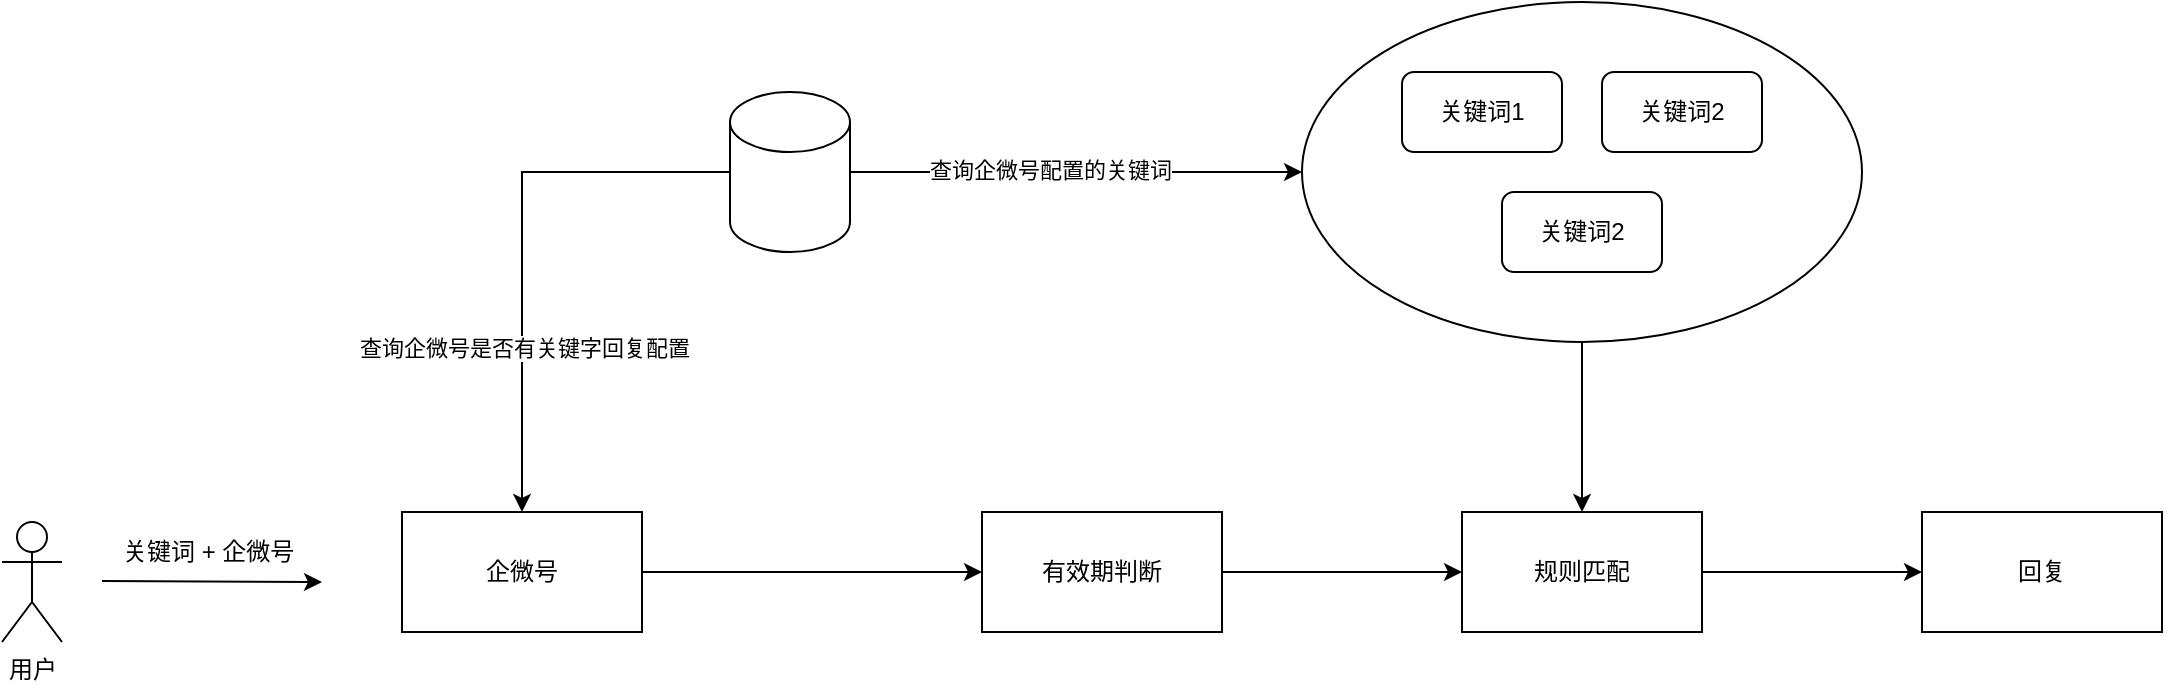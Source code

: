 <mxfile version="13.8.8" type="github">
  <diagram id="JH-I-7RGB3wSWRfC5hcS" name="Page-1">
    <mxGraphModel dx="1008" dy="1591" grid="1" gridSize="10" guides="1" tooltips="1" connect="1" arrows="1" fold="1" page="1" pageScale="1" pageWidth="827" pageHeight="1169" math="0" shadow="0">
      <root>
        <mxCell id="0" />
        <mxCell id="1" parent="0" />
        <mxCell id="_y5ytE5uwPRHJYw2xF_R-2" value="用户" style="shape=umlActor;verticalLabelPosition=bottom;verticalAlign=top;html=1;outlineConnect=0;" vertex="1" parent="1">
          <mxGeometry x="50" y="135" width="30" height="60" as="geometry" />
        </mxCell>
        <mxCell id="_y5ytE5uwPRHJYw2xF_R-3" value="" style="endArrow=classic;html=1;" edge="1" parent="1">
          <mxGeometry width="50" height="50" relative="1" as="geometry">
            <mxPoint x="100" y="164.5" as="sourcePoint" />
            <mxPoint x="210" y="165" as="targetPoint" />
          </mxGeometry>
        </mxCell>
        <mxCell id="_y5ytE5uwPRHJYw2xF_R-4" value="关键词 + 企微号&amp;nbsp;" style="text;html=1;strokeColor=none;fillColor=none;align=center;verticalAlign=middle;whiteSpace=wrap;rounded=0;" vertex="1" parent="1">
          <mxGeometry x="90" y="135" width="130" height="30" as="geometry" />
        </mxCell>
        <mxCell id="_y5ytE5uwPRHJYw2xF_R-14" style="edgeStyle=orthogonalEdgeStyle;rounded=0;orthogonalLoop=1;jettySize=auto;html=1;entryX=0;entryY=0.5;entryDx=0;entryDy=0;" edge="1" parent="1" source="_y5ytE5uwPRHJYw2xF_R-9" target="_y5ytE5uwPRHJYw2xF_R-13">
          <mxGeometry relative="1" as="geometry" />
        </mxCell>
        <mxCell id="_y5ytE5uwPRHJYw2xF_R-9" value="企微号" style="rounded=0;whiteSpace=wrap;html=1;" vertex="1" parent="1">
          <mxGeometry x="250" y="130" width="120" height="60" as="geometry" />
        </mxCell>
        <mxCell id="_y5ytE5uwPRHJYw2xF_R-11" style="edgeStyle=orthogonalEdgeStyle;rounded=0;orthogonalLoop=1;jettySize=auto;html=1;entryX=0.5;entryY=0;entryDx=0;entryDy=0;" edge="1" parent="1" source="_y5ytE5uwPRHJYw2xF_R-10" target="_y5ytE5uwPRHJYw2xF_R-9">
          <mxGeometry relative="1" as="geometry" />
        </mxCell>
        <mxCell id="_y5ytE5uwPRHJYw2xF_R-12" value="查询企微号是否有关键字回复配置" style="edgeLabel;html=1;align=center;verticalAlign=middle;resizable=0;points=[];" vertex="1" connectable="0" parent="_y5ytE5uwPRHJYw2xF_R-11">
          <mxGeometry x="0.402" y="1" relative="1" as="geometry">
            <mxPoint as="offset" />
          </mxGeometry>
        </mxCell>
        <mxCell id="_y5ytE5uwPRHJYw2xF_R-18" style="edgeStyle=orthogonalEdgeStyle;rounded=0;orthogonalLoop=1;jettySize=auto;html=1;" edge="1" parent="1" source="_y5ytE5uwPRHJYw2xF_R-10" target="_y5ytE5uwPRHJYw2xF_R-17">
          <mxGeometry relative="1" as="geometry" />
        </mxCell>
        <mxCell id="_y5ytE5uwPRHJYw2xF_R-19" value="查询企微号配置的关键词" style="edgeLabel;html=1;align=center;verticalAlign=middle;resizable=0;points=[];" vertex="1" connectable="0" parent="_y5ytE5uwPRHJYw2xF_R-18">
          <mxGeometry x="-0.118" y="1" relative="1" as="geometry">
            <mxPoint as="offset" />
          </mxGeometry>
        </mxCell>
        <mxCell id="_y5ytE5uwPRHJYw2xF_R-10" value="" style="shape=cylinder3;whiteSpace=wrap;html=1;boundedLbl=1;backgroundOutline=1;size=15;" vertex="1" parent="1">
          <mxGeometry x="414" y="-80" width="60" height="80" as="geometry" />
        </mxCell>
        <mxCell id="_y5ytE5uwPRHJYw2xF_R-16" style="edgeStyle=orthogonalEdgeStyle;rounded=0;orthogonalLoop=1;jettySize=auto;html=1;entryX=0;entryY=0.5;entryDx=0;entryDy=0;" edge="1" parent="1" source="_y5ytE5uwPRHJYw2xF_R-13" target="_y5ytE5uwPRHJYw2xF_R-15">
          <mxGeometry relative="1" as="geometry" />
        </mxCell>
        <mxCell id="_y5ytE5uwPRHJYw2xF_R-13" value="有效期判断" style="rounded=0;whiteSpace=wrap;html=1;" vertex="1" parent="1">
          <mxGeometry x="540" y="130" width="120" height="60" as="geometry" />
        </mxCell>
        <mxCell id="_y5ytE5uwPRHJYw2xF_R-25" style="edgeStyle=orthogonalEdgeStyle;rounded=0;orthogonalLoop=1;jettySize=auto;html=1;entryX=0;entryY=0.5;entryDx=0;entryDy=0;" edge="1" parent="1" source="_y5ytE5uwPRHJYw2xF_R-15" target="_y5ytE5uwPRHJYw2xF_R-24">
          <mxGeometry relative="1" as="geometry" />
        </mxCell>
        <mxCell id="_y5ytE5uwPRHJYw2xF_R-15" value="规则匹配" style="rounded=0;whiteSpace=wrap;html=1;" vertex="1" parent="1">
          <mxGeometry x="780" y="130" width="120" height="60" as="geometry" />
        </mxCell>
        <mxCell id="_y5ytE5uwPRHJYw2xF_R-23" style="edgeStyle=orthogonalEdgeStyle;rounded=0;orthogonalLoop=1;jettySize=auto;html=1;" edge="1" parent="1" source="_y5ytE5uwPRHJYw2xF_R-17" target="_y5ytE5uwPRHJYw2xF_R-15">
          <mxGeometry relative="1" as="geometry" />
        </mxCell>
        <mxCell id="_y5ytE5uwPRHJYw2xF_R-17" value="" style="ellipse;whiteSpace=wrap;html=1;" vertex="1" parent="1">
          <mxGeometry x="700" y="-125" width="280" height="170" as="geometry" />
        </mxCell>
        <mxCell id="_y5ytE5uwPRHJYw2xF_R-20" value="关键词1" style="rounded=1;whiteSpace=wrap;html=1;" vertex="1" parent="1">
          <mxGeometry x="750" y="-90" width="80" height="40" as="geometry" />
        </mxCell>
        <mxCell id="_y5ytE5uwPRHJYw2xF_R-21" value="关键词2" style="rounded=1;whiteSpace=wrap;html=1;" vertex="1" parent="1">
          <mxGeometry x="850" y="-90" width="80" height="40" as="geometry" />
        </mxCell>
        <mxCell id="_y5ytE5uwPRHJYw2xF_R-22" value="关键词2" style="rounded=1;whiteSpace=wrap;html=1;" vertex="1" parent="1">
          <mxGeometry x="800" y="-30" width="80" height="40" as="geometry" />
        </mxCell>
        <mxCell id="_y5ytE5uwPRHJYw2xF_R-24" value="回复" style="rounded=0;whiteSpace=wrap;html=1;" vertex="1" parent="1">
          <mxGeometry x="1010" y="130" width="120" height="60" as="geometry" />
        </mxCell>
      </root>
    </mxGraphModel>
  </diagram>
</mxfile>
